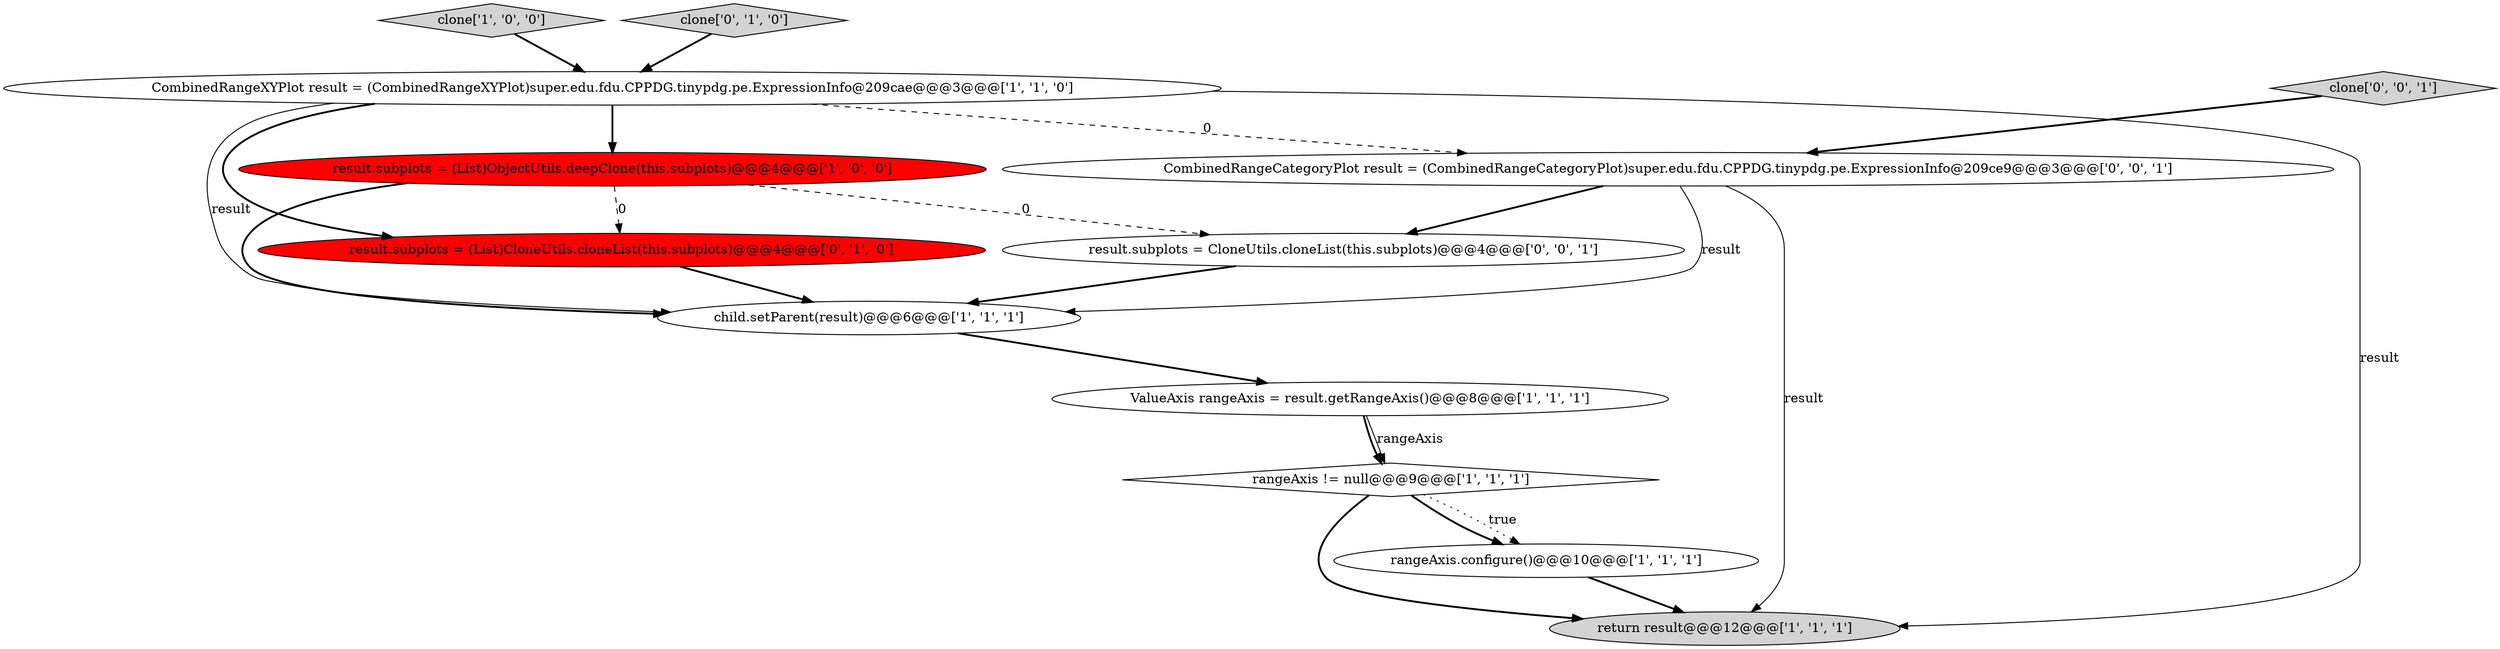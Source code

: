 digraph {
7 [style = filled, label = "clone['1', '0', '0']", fillcolor = lightgray, shape = diamond image = "AAA0AAABBB1BBB"];
11 [style = filled, label = "result.subplots = CloneUtils.cloneList(this.subplots)@@@4@@@['0', '0', '1']", fillcolor = white, shape = ellipse image = "AAA0AAABBB3BBB"];
0 [style = filled, label = "rangeAxis != null@@@9@@@['1', '1', '1']", fillcolor = white, shape = diamond image = "AAA0AAABBB1BBB"];
12 [style = filled, label = "clone['0', '0', '1']", fillcolor = lightgray, shape = diamond image = "AAA0AAABBB3BBB"];
6 [style = filled, label = "return result@@@12@@@['1', '1', '1']", fillcolor = lightgray, shape = ellipse image = "AAA0AAABBB1BBB"];
2 [style = filled, label = "rangeAxis.configure()@@@10@@@['1', '1', '1']", fillcolor = white, shape = ellipse image = "AAA0AAABBB1BBB"];
5 [style = filled, label = "result.subplots = (List)ObjectUtils.deepClone(this.subplots)@@@4@@@['1', '0', '0']", fillcolor = red, shape = ellipse image = "AAA1AAABBB1BBB"];
3 [style = filled, label = "child.setParent(result)@@@6@@@['1', '1', '1']", fillcolor = white, shape = ellipse image = "AAA0AAABBB1BBB"];
1 [style = filled, label = "ValueAxis rangeAxis = result.getRangeAxis()@@@8@@@['1', '1', '1']", fillcolor = white, shape = ellipse image = "AAA0AAABBB1BBB"];
8 [style = filled, label = "result.subplots = (List)CloneUtils.cloneList(this.subplots)@@@4@@@['0', '1', '0']", fillcolor = red, shape = ellipse image = "AAA1AAABBB2BBB"];
10 [style = filled, label = "CombinedRangeCategoryPlot result = (CombinedRangeCategoryPlot)super.edu.fdu.CPPDG.tinypdg.pe.ExpressionInfo@209ce9@@@3@@@['0', '0', '1']", fillcolor = white, shape = ellipse image = "AAA0AAABBB3BBB"];
4 [style = filled, label = "CombinedRangeXYPlot result = (CombinedRangeXYPlot)super.edu.fdu.CPPDG.tinypdg.pe.ExpressionInfo@209cae@@@3@@@['1', '1', '0']", fillcolor = white, shape = ellipse image = "AAA0AAABBB1BBB"];
9 [style = filled, label = "clone['0', '1', '0']", fillcolor = lightgray, shape = diamond image = "AAA0AAABBB2BBB"];
5->3 [style = bold, label=""];
10->6 [style = solid, label="result"];
3->1 [style = bold, label=""];
0->6 [style = bold, label=""];
2->6 [style = bold, label=""];
9->4 [style = bold, label=""];
0->2 [style = bold, label=""];
8->3 [style = bold, label=""];
1->0 [style = bold, label=""];
7->4 [style = bold, label=""];
12->10 [style = bold, label=""];
5->11 [style = dashed, label="0"];
11->3 [style = bold, label=""];
4->3 [style = solid, label="result"];
1->0 [style = solid, label="rangeAxis"];
5->8 [style = dashed, label="0"];
4->8 [style = bold, label=""];
4->6 [style = solid, label="result"];
0->2 [style = dotted, label="true"];
10->3 [style = solid, label="result"];
4->10 [style = dashed, label="0"];
4->5 [style = bold, label=""];
10->11 [style = bold, label=""];
}
